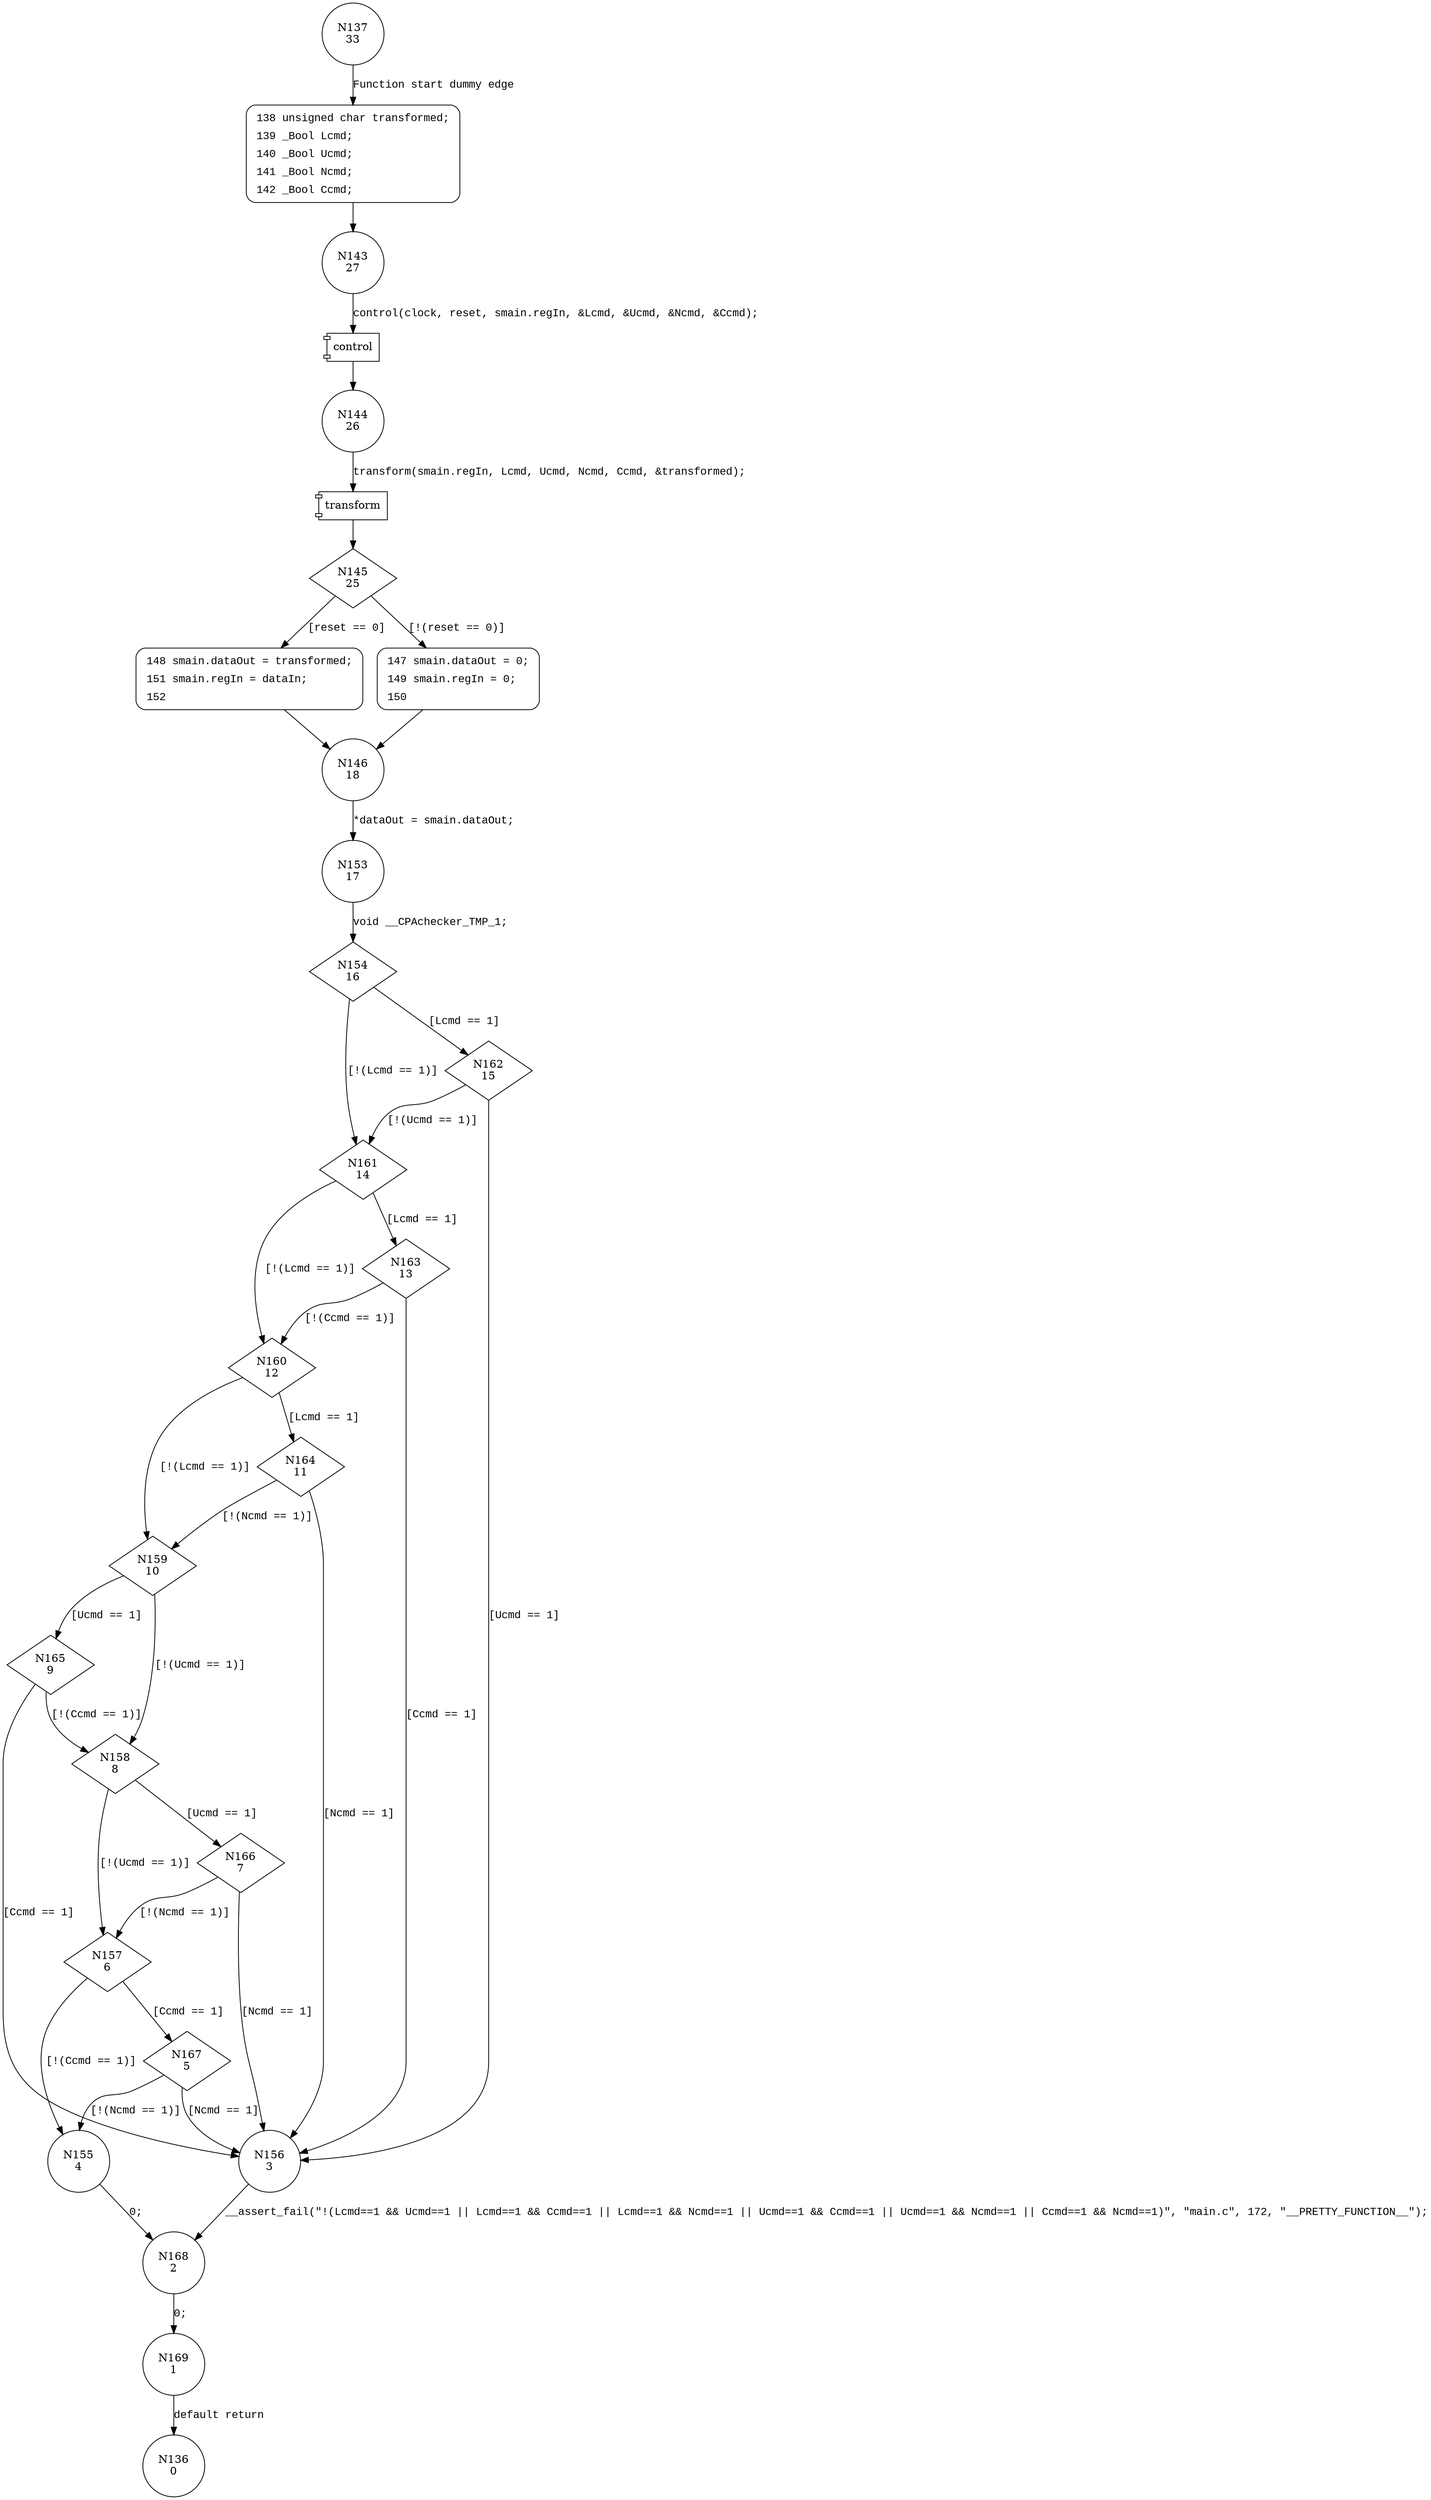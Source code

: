 digraph vlunc {
137 [shape="circle" label="N137\n33"]
138 [shape="circle" label="N138\n32"]
143 [shape="circle" label="N143\n27"]
144 [shape="circle" label="N144\n26"]
145 [shape="diamond" label="N145\n25"]
148 [shape="circle" label="N148\n21"]
147 [shape="circle" label="N147\n24"]
146 [shape="circle" label="N146\n18"]
153 [shape="circle" label="N153\n17"]
154 [shape="diamond" label="N154\n16"]
162 [shape="diamond" label="N162\n15"]
161 [shape="diamond" label="N161\n14"]
163 [shape="diamond" label="N163\n13"]
160 [shape="diamond" label="N160\n12"]
164 [shape="diamond" label="N164\n11"]
159 [shape="diamond" label="N159\n10"]
165 [shape="diamond" label="N165\n9"]
158 [shape="diamond" label="N158\n8"]
166 [shape="diamond" label="N166\n7"]
157 [shape="diamond" label="N157\n6"]
167 [shape="diamond" label="N167\n5"]
155 [shape="circle" label="N155\n4"]
168 [shape="circle" label="N168\n2"]
169 [shape="circle" label="N169\n1"]
156 [shape="circle" label="N156\n3"]
136 [shape="circle" label="N136\n0"]
138 [style="filled,bold" penwidth="1" fillcolor="white" fontname="Courier New" shape="Mrecord" label=<<table border="0" cellborder="0" cellpadding="3" bgcolor="white"><tr><td align="right">138</td><td align="left">unsigned char transformed;</td></tr><tr><td align="right">139</td><td align="left">_Bool Lcmd;</td></tr><tr><td align="right">140</td><td align="left">_Bool Ucmd;</td></tr><tr><td align="right">141</td><td align="left">_Bool Ncmd;</td></tr><tr><td align="right">142</td><td align="left">_Bool Ccmd;</td></tr></table>>]
138 -> 143[label=""]
147 [style="filled,bold" penwidth="1" fillcolor="white" fontname="Courier New" shape="Mrecord" label=<<table border="0" cellborder="0" cellpadding="3" bgcolor="white"><tr><td align="right">147</td><td align="left">smain.dataOut = 0;</td></tr><tr><td align="right">149</td><td align="left">smain.regIn = 0;</td></tr><tr><td align="right">150</td><td align="left"></td></tr></table>>]
147 -> 146[label=""]
148 [style="filled,bold" penwidth="1" fillcolor="white" fontname="Courier New" shape="Mrecord" label=<<table border="0" cellborder="0" cellpadding="3" bgcolor="white"><tr><td align="right">148</td><td align="left">smain.dataOut = transformed;</td></tr><tr><td align="right">151</td><td align="left">smain.regIn = dataIn;</td></tr><tr><td align="right">152</td><td align="left"></td></tr></table>>]
148 -> 146[label=""]
137 -> 138 [label="Function start dummy edge" fontname="Courier New"]
100004 [shape="component" label="control"]
143 -> 100004 [label="control(clock, reset, smain.regIn, &Lcmd, &Ucmd, &Ncmd, &Ccmd);" fontname="Courier New"]
100004 -> 144 [label="" fontname="Courier New"]
100005 [shape="component" label="transform"]
144 -> 100005 [label="transform(smain.regIn, Lcmd, Ucmd, Ncmd, Ccmd, &transformed);" fontname="Courier New"]
100005 -> 145 [label="" fontname="Courier New"]
145 -> 148 [label="[reset == 0]" fontname="Courier New"]
145 -> 147 [label="[!(reset == 0)]" fontname="Courier New"]
146 -> 153 [label="*dataOut = smain.dataOut;" fontname="Courier New"]
154 -> 162 [label="[Lcmd == 1]" fontname="Courier New"]
154 -> 161 [label="[!(Lcmd == 1)]" fontname="Courier New"]
161 -> 163 [label="[Lcmd == 1]" fontname="Courier New"]
161 -> 160 [label="[!(Lcmd == 1)]" fontname="Courier New"]
160 -> 164 [label="[Lcmd == 1]" fontname="Courier New"]
160 -> 159 [label="[!(Lcmd == 1)]" fontname="Courier New"]
159 -> 165 [label="[Ucmd == 1]" fontname="Courier New"]
159 -> 158 [label="[!(Ucmd == 1)]" fontname="Courier New"]
158 -> 166 [label="[Ucmd == 1]" fontname="Courier New"]
158 -> 157 [label="[!(Ucmd == 1)]" fontname="Courier New"]
157 -> 167 [label="[Ccmd == 1]" fontname="Courier New"]
157 -> 155 [label="[!(Ccmd == 1)]" fontname="Courier New"]
155 -> 168 [label="0;" fontname="Courier New"]
168 -> 169 [label="0;" fontname="Courier New"]
167 -> 156 [label="[Ncmd == 1]" fontname="Courier New"]
167 -> 155 [label="[!(Ncmd == 1)]" fontname="Courier New"]
156 -> 168 [label="__assert_fail(\"!(Lcmd==1 && Ucmd==1 || Lcmd==1 && Ccmd==1 || Lcmd==1 && Ncmd==1 || Ucmd==1 && Ccmd==1 || Ucmd==1 && Ncmd==1 || Ccmd==1 && Ncmd==1)\", \"main.c\", 172, \"__PRETTY_FUNCTION__\");" fontname="Courier New"]
166 -> 156 [label="[Ncmd == 1]" fontname="Courier New"]
166 -> 157 [label="[!(Ncmd == 1)]" fontname="Courier New"]
165 -> 156 [label="[Ccmd == 1]" fontname="Courier New"]
165 -> 158 [label="[!(Ccmd == 1)]" fontname="Courier New"]
164 -> 156 [label="[Ncmd == 1]" fontname="Courier New"]
164 -> 159 [label="[!(Ncmd == 1)]" fontname="Courier New"]
163 -> 156 [label="[Ccmd == 1]" fontname="Courier New"]
163 -> 160 [label="[!(Ccmd == 1)]" fontname="Courier New"]
162 -> 156 [label="[Ucmd == 1]" fontname="Courier New"]
162 -> 161 [label="[!(Ucmd == 1)]" fontname="Courier New"]
153 -> 154 [label="void __CPAchecker_TMP_1;" fontname="Courier New"]
169 -> 136 [label="default return" fontname="Courier New"]
}